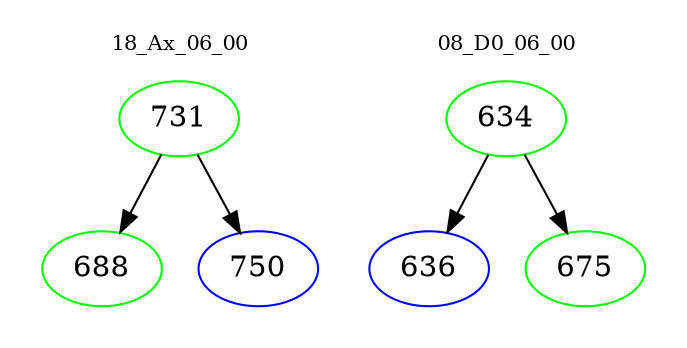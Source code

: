 digraph{
subgraph cluster_0 {
color = white
label = "18_Ax_06_00";
fontsize=10;
T0_731 [label="731", color="green"]
T0_731 -> T0_688 [color="black"]
T0_688 [label="688", color="green"]
T0_731 -> T0_750 [color="black"]
T0_750 [label="750", color="blue"]
}
subgraph cluster_1 {
color = white
label = "08_D0_06_00";
fontsize=10;
T1_634 [label="634", color="green"]
T1_634 -> T1_636 [color="black"]
T1_636 [label="636", color="blue"]
T1_634 -> T1_675 [color="black"]
T1_675 [label="675", color="green"]
}
}
